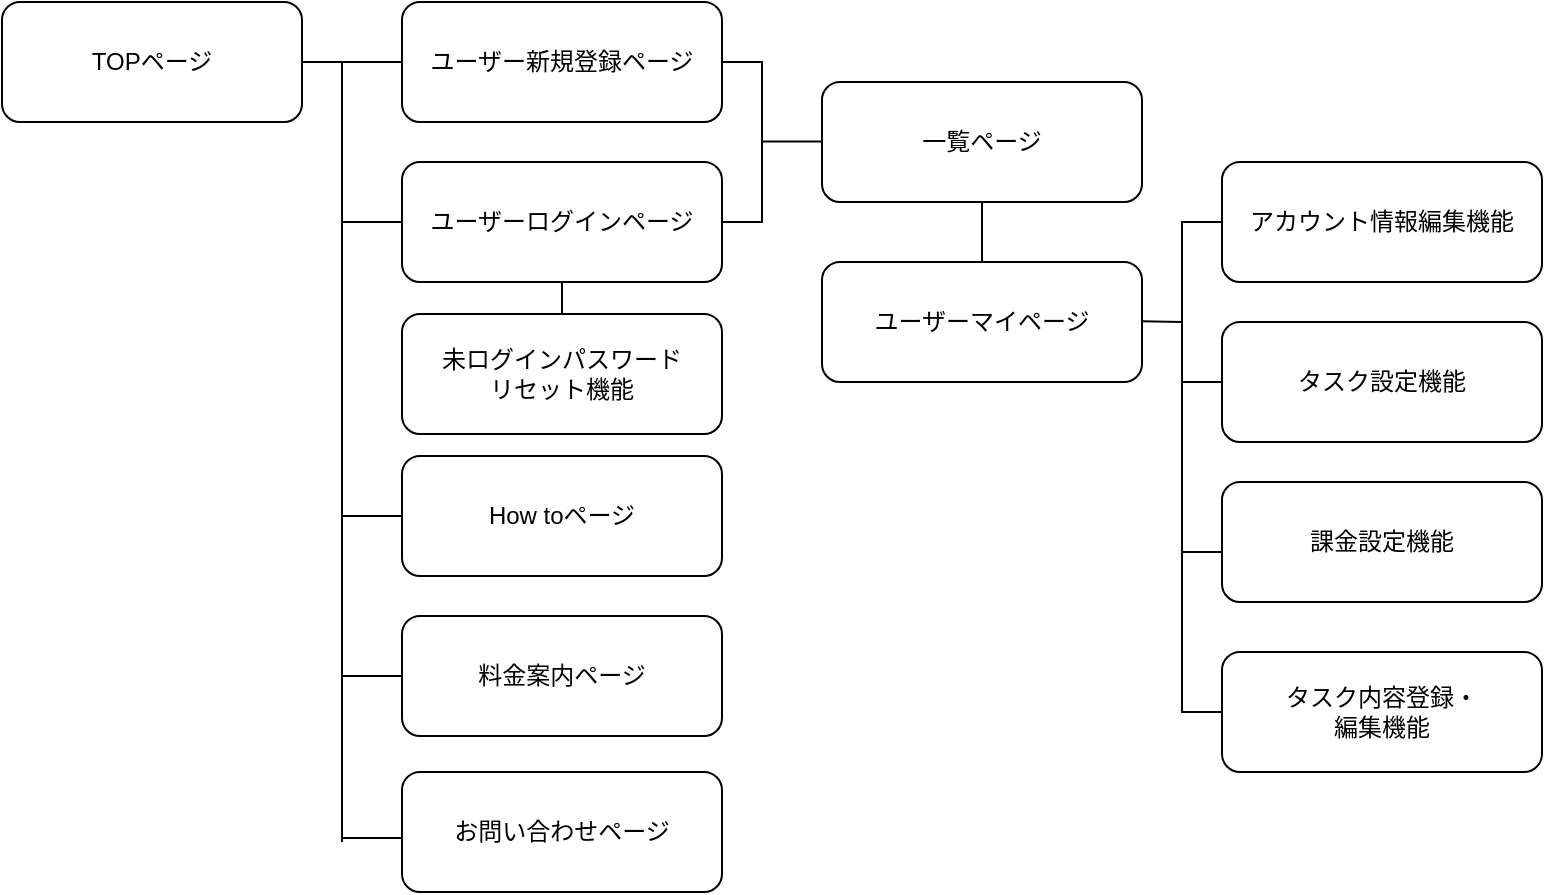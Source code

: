 <mxfile version="21.5.0" type="device">
  <diagram name="ページ1" id="VMcFOKXSw9dyKaQIIYwg">
    <mxGraphModel dx="1405" dy="787" grid="1" gridSize="10" guides="1" tooltips="1" connect="1" arrows="1" fold="1" page="1" pageScale="1" pageWidth="827" pageHeight="1169" math="0" shadow="0">
      <root>
        <mxCell id="0" />
        <mxCell id="1" parent="0" />
        <mxCell id="OIV-hzAnvX4laf1iiR6P-10" value="" style="edgeStyle=orthogonalEdgeStyle;rounded=0;orthogonalLoop=1;jettySize=auto;html=1;endArrow=none;endFill=0;" parent="1" source="OIV-hzAnvX4laf1iiR6P-1" target="OIV-hzAnvX4laf1iiR6P-2" edge="1">
          <mxGeometry relative="1" as="geometry" />
        </mxCell>
        <mxCell id="OIV-hzAnvX4laf1iiR6P-1" value="TOPページ" style="rounded=1;whiteSpace=wrap;html=1;" parent="1" vertex="1">
          <mxGeometry x="40" y="90" width="150" height="60" as="geometry" />
        </mxCell>
        <mxCell id="OIV-hzAnvX4laf1iiR6P-2" value="ユーザー新規登録ページ" style="rounded=1;whiteSpace=wrap;html=1;" parent="1" vertex="1">
          <mxGeometry x="240" y="90" width="160" height="60" as="geometry" />
        </mxCell>
        <mxCell id="OIV-hzAnvX4laf1iiR6P-5" value="ユーザーログインページ" style="rounded=1;whiteSpace=wrap;html=1;" parent="1" vertex="1">
          <mxGeometry x="240" y="170" width="160" height="60" as="geometry" />
        </mxCell>
        <mxCell id="OIV-hzAnvX4laf1iiR6P-6" value="How toページ" style="rounded=1;whiteSpace=wrap;html=1;" parent="1" vertex="1">
          <mxGeometry x="240" y="317" width="160" height="60" as="geometry" />
        </mxCell>
        <mxCell id="OIV-hzAnvX4laf1iiR6P-7" value="一覧ページ" style="rounded=1;whiteSpace=wrap;html=1;" parent="1" vertex="1">
          <mxGeometry x="450" y="130" width="160" height="60" as="geometry" />
        </mxCell>
        <mxCell id="OIV-hzAnvX4laf1iiR6P-8" value="料金案内ページ" style="rounded=1;whiteSpace=wrap;html=1;" parent="1" vertex="1">
          <mxGeometry x="240" y="397" width="160" height="60" as="geometry" />
        </mxCell>
        <mxCell id="OIV-hzAnvX4laf1iiR6P-9" value="お問い合わせページ" style="rounded=1;whiteSpace=wrap;html=1;" parent="1" vertex="1">
          <mxGeometry x="240" y="475" width="160" height="60" as="geometry" />
        </mxCell>
        <mxCell id="OIV-hzAnvX4laf1iiR6P-12" value="" style="endArrow=none;html=1;rounded=0;" parent="1" edge="1">
          <mxGeometry width="50" height="50" relative="1" as="geometry">
            <mxPoint x="210" y="120" as="sourcePoint" />
            <mxPoint x="210" y="510" as="targetPoint" />
          </mxGeometry>
        </mxCell>
        <mxCell id="OIV-hzAnvX4laf1iiR6P-13" value="" style="endArrow=none;html=1;rounded=0;entryX=0;entryY=0.5;entryDx=0;entryDy=0;entryPerimeter=0;" parent="1" target="OIV-hzAnvX4laf1iiR6P-5" edge="1">
          <mxGeometry width="50" height="50" relative="1" as="geometry">
            <mxPoint x="210" y="200" as="sourcePoint" />
            <mxPoint x="310" y="190" as="targetPoint" />
          </mxGeometry>
        </mxCell>
        <mxCell id="OIV-hzAnvX4laf1iiR6P-14" value="" style="endArrow=none;html=1;rounded=0;entryX=0;entryY=0.5;entryDx=0;entryDy=0;" parent="1" target="OIV-hzAnvX4laf1iiR6P-6" edge="1">
          <mxGeometry width="50" height="50" relative="1" as="geometry">
            <mxPoint x="210" y="347" as="sourcePoint" />
            <mxPoint x="240" y="344" as="targetPoint" />
          </mxGeometry>
        </mxCell>
        <mxCell id="OIV-hzAnvX4laf1iiR6P-15" value="" style="endArrow=none;html=1;rounded=0;entryX=0;entryY=0.5;entryDx=0;entryDy=0;entryPerimeter=0;" parent="1" edge="1">
          <mxGeometry width="50" height="50" relative="1" as="geometry">
            <mxPoint x="210" y="427" as="sourcePoint" />
            <mxPoint x="240" y="427" as="targetPoint" />
          </mxGeometry>
        </mxCell>
        <mxCell id="OIV-hzAnvX4laf1iiR6P-16" value="" style="endArrow=none;html=1;rounded=0;entryX=0;entryY=0.5;entryDx=0;entryDy=0;entryPerimeter=0;" parent="1" edge="1">
          <mxGeometry width="50" height="50" relative="1" as="geometry">
            <mxPoint x="210" y="508" as="sourcePoint" />
            <mxPoint x="240" y="508" as="targetPoint" />
          </mxGeometry>
        </mxCell>
        <mxCell id="OIV-hzAnvX4laf1iiR6P-17" value="" style="endArrow=none;html=1;rounded=0;entryX=1;entryY=0.5;entryDx=0;entryDy=0;exitX=1;exitY=0.5;exitDx=0;exitDy=0;" parent="1" source="OIV-hzAnvX4laf1iiR6P-5" target="OIV-hzAnvX4laf1iiR6P-2" edge="1">
          <mxGeometry width="50" height="50" relative="1" as="geometry">
            <mxPoint x="440" y="160" as="sourcePoint" />
            <mxPoint x="380" y="190" as="targetPoint" />
            <Array as="points">
              <mxPoint x="420" y="200" />
              <mxPoint x="420" y="120" />
            </Array>
          </mxGeometry>
        </mxCell>
        <mxCell id="OIV-hzAnvX4laf1iiR6P-18" value="" style="endArrow=none;html=1;rounded=0;entryX=0;entryY=0.5;entryDx=0;entryDy=0;entryPerimeter=0;" parent="1" edge="1">
          <mxGeometry width="50" height="50" relative="1" as="geometry">
            <mxPoint x="420" y="159.81" as="sourcePoint" />
            <mxPoint x="450" y="159.81" as="targetPoint" />
          </mxGeometry>
        </mxCell>
        <mxCell id="OIV-hzAnvX4laf1iiR6P-21" value="ユーザーマイページ" style="rounded=1;whiteSpace=wrap;html=1;" parent="1" vertex="1">
          <mxGeometry x="450" y="220" width="160" height="60" as="geometry" />
        </mxCell>
        <mxCell id="OIV-hzAnvX4laf1iiR6P-24" value="アカウント情報編集機能" style="rounded=1;whiteSpace=wrap;html=1;" parent="1" vertex="1">
          <mxGeometry x="650" y="170" width="160" height="60" as="geometry" />
        </mxCell>
        <mxCell id="OIV-hzAnvX4laf1iiR6P-25" value="" style="endArrow=none;html=1;rounded=0;exitX=0.5;exitY=0;exitDx=0;exitDy=0;entryX=0.5;entryY=1;entryDx=0;entryDy=0;" parent="1" source="OIV-hzAnvX4laf1iiR6P-21" target="OIV-hzAnvX4laf1iiR6P-7" edge="1">
          <mxGeometry width="50" height="50" relative="1" as="geometry">
            <mxPoint x="500" y="240" as="sourcePoint" />
            <mxPoint x="550" y="190" as="targetPoint" />
          </mxGeometry>
        </mxCell>
        <mxCell id="Bp-uw8TyzRI4v7ut346c-2" value="" style="endArrow=none;html=1;rounded=0;" edge="1" parent="1">
          <mxGeometry width="50" height="50" relative="1" as="geometry">
            <mxPoint x="650" y="280" as="sourcePoint" />
            <mxPoint x="650" y="200" as="targetPoint" />
            <Array as="points">
              <mxPoint x="630" y="280" />
              <mxPoint x="630" y="240" />
              <mxPoint x="630" y="200" />
            </Array>
          </mxGeometry>
        </mxCell>
        <mxCell id="Bp-uw8TyzRI4v7ut346c-3" value="タスク設定機能" style="rounded=1;whiteSpace=wrap;html=1;" vertex="1" parent="1">
          <mxGeometry x="650" y="250" width="160" height="60" as="geometry" />
        </mxCell>
        <mxCell id="Bp-uw8TyzRI4v7ut346c-5" value="" style="endArrow=none;html=1;rounded=0;" edge="1" parent="1">
          <mxGeometry width="50" height="50" relative="1" as="geometry">
            <mxPoint x="610" y="249.62" as="sourcePoint" />
            <mxPoint x="630" y="250" as="targetPoint" />
          </mxGeometry>
        </mxCell>
        <mxCell id="Bp-uw8TyzRI4v7ut346c-6" value="未ログインパスワード&lt;br&gt;リセット機能" style="rounded=1;whiteSpace=wrap;html=1;" vertex="1" parent="1">
          <mxGeometry x="240" y="246" width="160" height="60" as="geometry" />
        </mxCell>
        <mxCell id="Bp-uw8TyzRI4v7ut346c-7" value="" style="endArrow=none;html=1;rounded=0;entryX=0.5;entryY=0;entryDx=0;entryDy=0;exitX=0.5;exitY=1;exitDx=0;exitDy=0;" edge="1" parent="1" target="Bp-uw8TyzRI4v7ut346c-6" source="OIV-hzAnvX4laf1iiR6P-5">
          <mxGeometry width="50" height="50" relative="1" as="geometry">
            <mxPoint x="210" y="276" as="sourcePoint" />
            <mxPoint x="240" y="273" as="targetPoint" />
          </mxGeometry>
        </mxCell>
        <mxCell id="Bp-uw8TyzRI4v7ut346c-8" value="" style="endArrow=none;html=1;rounded=0;" edge="1" parent="1">
          <mxGeometry width="50" height="50" relative="1" as="geometry">
            <mxPoint x="650" y="445" as="sourcePoint" />
            <mxPoint x="650" y="365" as="targetPoint" />
            <Array as="points">
              <mxPoint x="630" y="445" />
              <mxPoint x="630" y="405" />
              <mxPoint x="630" y="365" />
            </Array>
          </mxGeometry>
        </mxCell>
        <mxCell id="Bp-uw8TyzRI4v7ut346c-9" value="タスク内容登録・&lt;br&gt;編集機能" style="rounded=1;whiteSpace=wrap;html=1;" vertex="1" parent="1">
          <mxGeometry x="650" y="415" width="160" height="60" as="geometry" />
        </mxCell>
        <mxCell id="Bp-uw8TyzRI4v7ut346c-10" value="課金設定機能" style="rounded=1;whiteSpace=wrap;html=1;" vertex="1" parent="1">
          <mxGeometry x="650" y="330" width="160" height="60" as="geometry" />
        </mxCell>
        <mxCell id="Bp-uw8TyzRI4v7ut346c-11" value="" style="endArrow=none;html=1;rounded=0;entryX=0.5;entryY=1;entryDx=0;entryDy=0;" edge="1" parent="1">
          <mxGeometry width="50" height="50" relative="1" as="geometry">
            <mxPoint x="630" y="370" as="sourcePoint" />
            <mxPoint x="630" y="280" as="targetPoint" />
          </mxGeometry>
        </mxCell>
      </root>
    </mxGraphModel>
  </diagram>
</mxfile>
